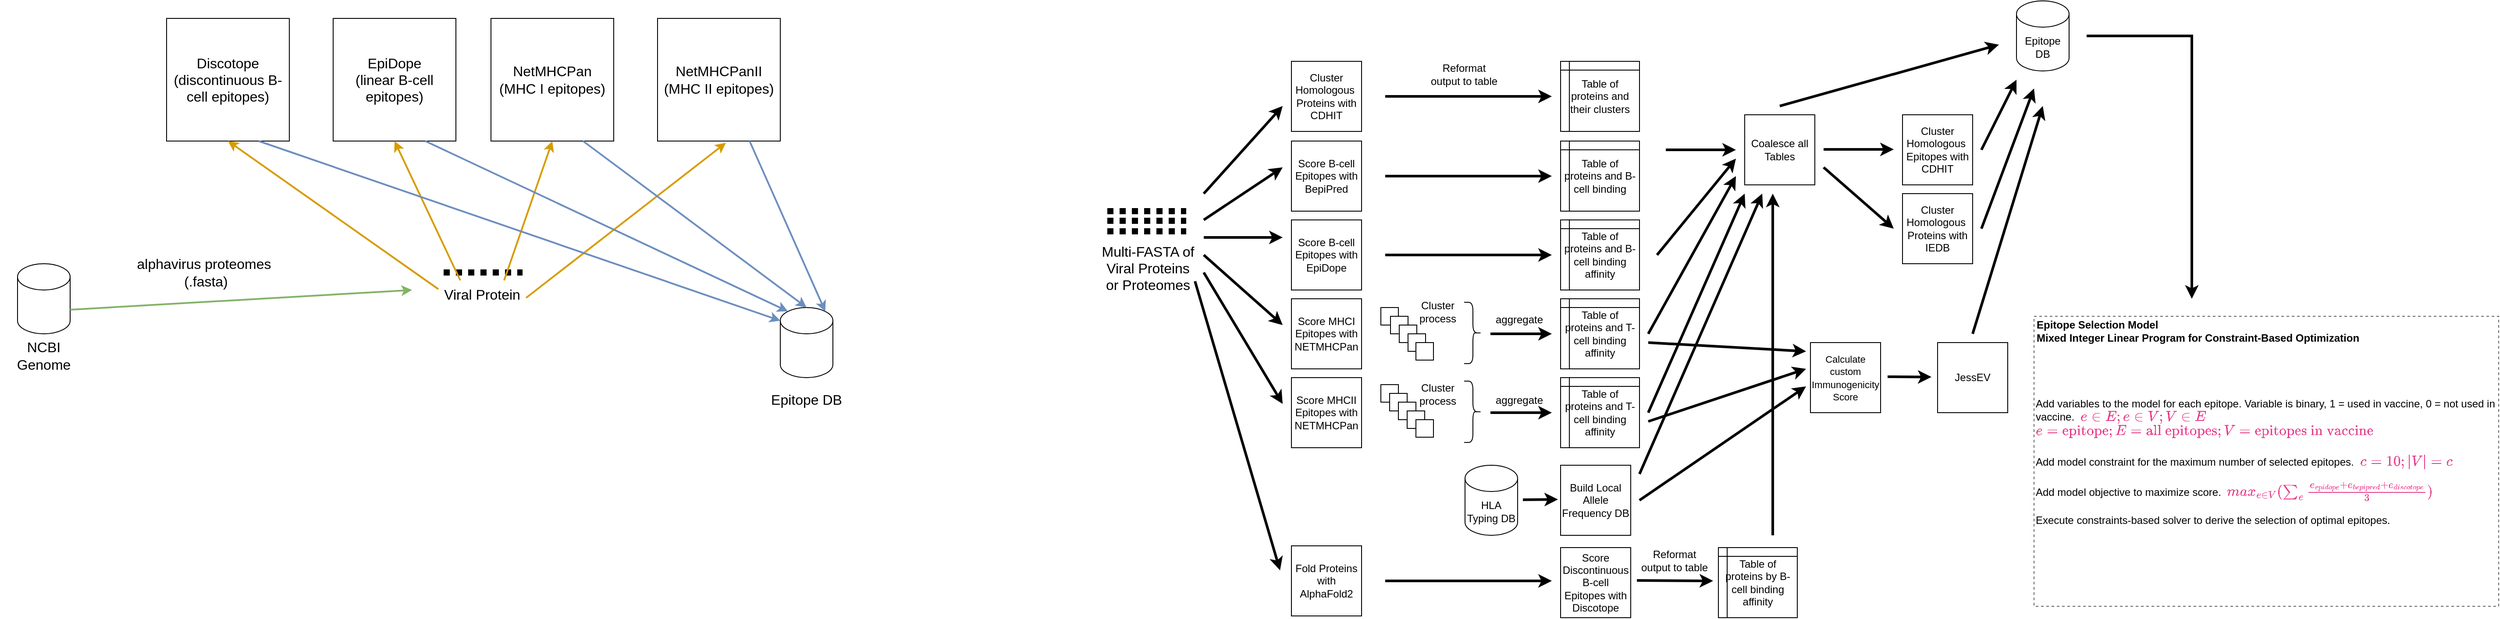 <mxfile version="20.3.7" type="device"><diagram id="m3ReYj25WwglXKBBu0vJ" name="Page-1"><mxGraphModel dx="1595" dy="814" grid="1" gridSize="10" guides="1" tooltips="1" connect="1" arrows="1" fold="1" page="1" pageScale="1" pageWidth="850" pageHeight="1100" math="1" shadow="0"><root><mxCell id="0"/><mxCell id="1" parent="0"/><mxCell id="ohq7_3i0Pk2bYMf_mqVB-1" value="" style="endArrow=none;dashed=1;html=1;dashPattern=1 1;strokeWidth=7;rounded=0;" parent="1" edge="1"><mxGeometry width="50" height="50" relative="1" as="geometry"><mxPoint x="566" y="380" as="sourcePoint"/><mxPoint x="656" y="380" as="targetPoint"/></mxGeometry></mxCell><mxCell id="ohq7_3i0Pk2bYMf_mqVB-3" value="&lt;font style=&quot;font-size: 16px;&quot;&gt;Viral Protein&lt;/font&gt;" style="text;whiteSpace=wrap;html=1;align=center;" parent="1" vertex="1"><mxGeometry x="560" y="389" width="100" height="40" as="geometry"/></mxCell><mxCell id="ohq7_3i0Pk2bYMf_mqVB-4" value="Discotope&lt;br&gt;(discontinuous B-cell epitopes)" style="whiteSpace=wrap;html=1;aspect=fixed;fontSize=16;" parent="1" vertex="1"><mxGeometry x="250" y="90" width="140" height="140" as="geometry"/></mxCell><mxCell id="ohq7_3i0Pk2bYMf_mqVB-5" value="EpiDope&lt;br&gt;(linear B-cell epitopes)" style="whiteSpace=wrap;html=1;aspect=fixed;fontSize=16;" parent="1" vertex="1"><mxGeometry x="440" y="90" width="140" height="140" as="geometry"/></mxCell><mxCell id="ohq7_3i0Pk2bYMf_mqVB-6" value="NetMHCPan&lt;br&gt;(MHC I epitopes)" style="whiteSpace=wrap;html=1;aspect=fixed;fontSize=16;" parent="1" vertex="1"><mxGeometry x="620" y="90" width="140" height="140" as="geometry"/></mxCell><mxCell id="ohq7_3i0Pk2bYMf_mqVB-7" value="NetMHCPanII&lt;br&gt;(MHC II epitopes)" style="whiteSpace=wrap;html=1;aspect=fixed;fontSize=16;" parent="1" vertex="1"><mxGeometry x="810" y="90" width="140" height="140" as="geometry"/></mxCell><mxCell id="ohq7_3i0Pk2bYMf_mqVB-8" value="" style="endArrow=classic;html=1;rounded=0;fontSize=16;strokeWidth=2;fillColor=#ffe6cc;strokeColor=#d79b00;entryX=0.5;entryY=1;entryDx=0;entryDy=0;exitX=0;exitY=0.25;exitDx=0;exitDy=0;" parent="1" source="ohq7_3i0Pk2bYMf_mqVB-3" target="ohq7_3i0Pk2bYMf_mqVB-4" edge="1"><mxGeometry width="50" height="50" relative="1" as="geometry"><mxPoint x="200" y="260" as="sourcePoint"/><mxPoint x="450" y="350" as="targetPoint"/></mxGeometry></mxCell><mxCell id="ohq7_3i0Pk2bYMf_mqVB-9" value="" style="endArrow=classic;html=1;rounded=0;fontSize=16;strokeWidth=2;fillColor=#ffe6cc;strokeColor=#d79b00;entryX=0.557;entryY=1.014;entryDx=0;entryDy=0;exitX=1;exitY=0.5;exitDx=0;exitDy=0;entryPerimeter=0;" parent="1" source="ohq7_3i0Pk2bYMf_mqVB-3" target="ohq7_3i0Pk2bYMf_mqVB-7" edge="1"><mxGeometry width="50" height="50" relative="1" as="geometry"><mxPoint x="570" y="409" as="sourcePoint"/><mxPoint x="330" y="240" as="targetPoint"/></mxGeometry></mxCell><mxCell id="ohq7_3i0Pk2bYMf_mqVB-10" value="" style="endArrow=classic;html=1;rounded=0;fontSize=16;strokeWidth=2;fillColor=#ffe6cc;strokeColor=#d79b00;entryX=0.5;entryY=1;entryDx=0;entryDy=0;exitX=0.25;exitY=0;exitDx=0;exitDy=0;" parent="1" source="ohq7_3i0Pk2bYMf_mqVB-3" target="ohq7_3i0Pk2bYMf_mqVB-5" edge="1"><mxGeometry width="50" height="50" relative="1" as="geometry"><mxPoint x="580" y="419" as="sourcePoint"/><mxPoint x="340" y="250" as="targetPoint"/></mxGeometry></mxCell><mxCell id="ohq7_3i0Pk2bYMf_mqVB-11" value="" style="endArrow=classic;html=1;rounded=0;fontSize=16;strokeWidth=2;fillColor=#ffe6cc;strokeColor=#d79b00;entryX=0.5;entryY=1;entryDx=0;entryDy=0;exitX=0.75;exitY=0;exitDx=0;exitDy=0;" parent="1" source="ohq7_3i0Pk2bYMf_mqVB-3" target="ohq7_3i0Pk2bYMf_mqVB-6" edge="1"><mxGeometry width="50" height="50" relative="1" as="geometry"><mxPoint x="590" y="429" as="sourcePoint"/><mxPoint x="350" y="260" as="targetPoint"/></mxGeometry></mxCell><mxCell id="ohq7_3i0Pk2bYMf_mqVB-14" value="" style="group" parent="1" vertex="1" connectable="0"><mxGeometry x="930" y="420" width="100" height="120" as="geometry"/></mxCell><mxCell id="ohq7_3i0Pk2bYMf_mqVB-12" value="" style="shape=cylinder3;whiteSpace=wrap;html=1;boundedLbl=1;backgroundOutline=1;size=15;fontSize=16;" parent="ohq7_3i0Pk2bYMf_mqVB-14" vertex="1"><mxGeometry x="20" width="60" height="80" as="geometry"/></mxCell><mxCell id="ohq7_3i0Pk2bYMf_mqVB-13" value="Epitope DB" style="text;html=1;strokeColor=none;fillColor=none;align=center;verticalAlign=middle;whiteSpace=wrap;rounded=0;fontSize=16;" parent="ohq7_3i0Pk2bYMf_mqVB-14" vertex="1"><mxGeometry y="90" width="100" height="30" as="geometry"/></mxCell><mxCell id="ohq7_3i0Pk2bYMf_mqVB-15" value="" style="endArrow=classic;html=1;rounded=0;fontSize=16;strokeWidth=2;fillColor=#dae8fc;strokeColor=#6c8ebf;entryX=0.855;entryY=0;entryDx=0;entryDy=4.35;exitX=0.75;exitY=1;exitDx=0;exitDy=0;entryPerimeter=0;" parent="1" source="ohq7_3i0Pk2bYMf_mqVB-7" target="ohq7_3i0Pk2bYMf_mqVB-12" edge="1"><mxGeometry width="50" height="50" relative="1" as="geometry"><mxPoint x="670" y="419" as="sourcePoint"/><mxPoint x="897.98" y="241.96" as="targetPoint"/></mxGeometry></mxCell><mxCell id="ohq7_3i0Pk2bYMf_mqVB-16" value="" style="endArrow=classic;html=1;rounded=0;fontSize=16;strokeWidth=2;fillColor=#dae8fc;strokeColor=#6c8ebf;entryX=0.5;entryY=0;entryDx=0;entryDy=0;exitX=0.75;exitY=1;exitDx=0;exitDy=0;entryPerimeter=0;" parent="1" source="ohq7_3i0Pk2bYMf_mqVB-6" target="ohq7_3i0Pk2bYMf_mqVB-12" edge="1"><mxGeometry width="50" height="50" relative="1" as="geometry"><mxPoint x="925" y="240" as="sourcePoint"/><mxPoint x="960" y="457.5" as="targetPoint"/></mxGeometry></mxCell><mxCell id="ohq7_3i0Pk2bYMf_mqVB-17" value="" style="endArrow=classic;html=1;rounded=0;fontSize=16;strokeWidth=2;fillColor=#dae8fc;strokeColor=#6c8ebf;entryX=0.145;entryY=0;entryDx=0;entryDy=4.35;exitX=0.75;exitY=1;exitDx=0;exitDy=0;entryPerimeter=0;" parent="1" source="ohq7_3i0Pk2bYMf_mqVB-5" target="ohq7_3i0Pk2bYMf_mqVB-12" edge="1"><mxGeometry width="50" height="50" relative="1" as="geometry"><mxPoint x="735" y="240" as="sourcePoint"/><mxPoint x="990" y="430" as="targetPoint"/></mxGeometry></mxCell><mxCell id="ohq7_3i0Pk2bYMf_mqVB-18" value="" style="endArrow=classic;html=1;rounded=0;fontSize=16;strokeWidth=2;fillColor=#dae8fc;strokeColor=#6c8ebf;entryX=0;entryY=0;entryDx=0;entryDy=15;exitX=0.75;exitY=1;exitDx=0;exitDy=0;entryPerimeter=0;" parent="1" source="ohq7_3i0Pk2bYMf_mqVB-4" target="ohq7_3i0Pk2bYMf_mqVB-12" edge="1"><mxGeometry width="50" height="50" relative="1" as="geometry"><mxPoint x="745" y="250" as="sourcePoint"/><mxPoint x="1000" y="440" as="targetPoint"/></mxGeometry></mxCell><mxCell id="ohq7_3i0Pk2bYMf_mqVB-20" value="" style="group" parent="1" vertex="1" connectable="0"><mxGeometry x="60" y="370" width="100" height="120" as="geometry"/></mxCell><mxCell id="ohq7_3i0Pk2bYMf_mqVB-21" value="" style="shape=cylinder3;whiteSpace=wrap;html=1;boundedLbl=1;backgroundOutline=1;size=15;fontSize=16;" parent="ohq7_3i0Pk2bYMf_mqVB-20" vertex="1"><mxGeometry x="20" width="60" height="80" as="geometry"/></mxCell><mxCell id="ohq7_3i0Pk2bYMf_mqVB-22" value="NCBI Genome" style="text;html=1;strokeColor=none;fillColor=none;align=center;verticalAlign=middle;whiteSpace=wrap;rounded=0;fontSize=16;" parent="ohq7_3i0Pk2bYMf_mqVB-20" vertex="1"><mxGeometry y="90" width="100" height="30" as="geometry"/></mxCell><mxCell id="ohq7_3i0Pk2bYMf_mqVB-23" value="" style="endArrow=classic;html=1;rounded=0;fontSize=16;strokeWidth=2;fillColor=#d5e8d4;strokeColor=#82b366;exitX=1;exitY=0;exitDx=0;exitDy=52.5;exitPerimeter=0;" parent="1" source="ohq7_3i0Pk2bYMf_mqVB-21" edge="1"><mxGeometry width="50" height="50" relative="1" as="geometry"><mxPoint x="570" y="409" as="sourcePoint"/><mxPoint x="530" y="400" as="targetPoint"/></mxGeometry></mxCell><mxCell id="ohq7_3i0Pk2bYMf_mqVB-24" value="alphavirus proteomes&amp;nbsp;&lt;br&gt;(.fasta)" style="text;html=1;strokeColor=none;fillColor=none;align=center;verticalAlign=middle;whiteSpace=wrap;rounded=0;fontSize=16;" parent="1" vertex="1"><mxGeometry x="210" y="360" width="170" height="40" as="geometry"/></mxCell><mxCell id="u0Q38jiCl86wMqjWvjI0-1" value="" style="endArrow=none;dashed=1;html=1;dashPattern=1 1;strokeWidth=7;rounded=0;" parent="1" edge="1"><mxGeometry width="50" height="50" relative="1" as="geometry"><mxPoint x="1323" y="310" as="sourcePoint"/><mxPoint x="1413" y="310" as="targetPoint"/></mxGeometry></mxCell><mxCell id="u0Q38jiCl86wMqjWvjI0-2" value="" style="endArrow=none;dashed=1;html=1;dashPattern=1 1;strokeWidth=7;rounded=0;" parent="1" edge="1"><mxGeometry width="50" height="50" relative="1" as="geometry"><mxPoint x="1323" y="321" as="sourcePoint"/><mxPoint x="1413" y="321" as="targetPoint"/></mxGeometry></mxCell><mxCell id="u0Q38jiCl86wMqjWvjI0-3" value="" style="endArrow=none;dashed=1;html=1;dashPattern=1 1;strokeWidth=7;rounded=0;" parent="1" edge="1"><mxGeometry width="50" height="50" relative="1" as="geometry"><mxPoint x="1323" y="333" as="sourcePoint"/><mxPoint x="1413" y="333" as="targetPoint"/></mxGeometry></mxCell><mxCell id="u0Q38jiCl86wMqjWvjI0-4" value="&lt;font style=&quot;font-size: 16px;&quot;&gt;Multi-FASTA of&lt;br&gt;Viral Proteins or Proteomes&lt;/font&gt;" style="text;whiteSpace=wrap;html=1;align=center;" parent="1" vertex="1"><mxGeometry x="1315" y="340" width="109" height="40" as="geometry"/></mxCell><mxCell id="u0Q38jiCl86wMqjWvjI0-5" value="" style="endArrow=classic;html=1;rounded=0;strokeWidth=3;" parent="1" edge="1"><mxGeometry width="50" height="50" relative="1" as="geometry"><mxPoint x="1433" y="320" as="sourcePoint"/><mxPoint x="1523" y="260" as="targetPoint"/></mxGeometry></mxCell><mxCell id="u0Q38jiCl86wMqjWvjI0-6" value="Cluster Homologous&amp;nbsp; Proteins with CDHIT" style="whiteSpace=wrap;html=1;aspect=fixed;" parent="1" vertex="1"><mxGeometry x="1533" y="139" width="80" height="80" as="geometry"/></mxCell><mxCell id="u0Q38jiCl86wMqjWvjI0-7" value="" style="endArrow=classic;html=1;rounded=0;strokeWidth=3;" parent="1" edge="1"><mxGeometry width="50" height="50" relative="1" as="geometry"><mxPoint x="1640" y="179" as="sourcePoint"/><mxPoint x="1830" y="179" as="targetPoint"/></mxGeometry></mxCell><mxCell id="u0Q38jiCl86wMqjWvjI0-9" value="Table of proteins and their clusters" style="shape=internalStorage;whiteSpace=wrap;html=1;backgroundOutline=1;dx=10;dy=10;" parent="1" vertex="1"><mxGeometry x="1840" y="139" width="90" height="80" as="geometry"/></mxCell><mxCell id="u0Q38jiCl86wMqjWvjI0-10" value="" style="endArrow=classic;html=1;rounded=0;strokeWidth=3;" parent="1" edge="1"><mxGeometry width="50" height="50" relative="1" as="geometry"><mxPoint x="1433" y="340" as="sourcePoint"/><mxPoint x="1523" y="340" as="targetPoint"/></mxGeometry></mxCell><mxCell id="u0Q38jiCl86wMqjWvjI0-11" value="Score B-cell Epitopes with EpiDope" style="whiteSpace=wrap;html=1;aspect=fixed;" parent="1" vertex="1"><mxGeometry x="1533" y="320" width="80" height="80" as="geometry"/></mxCell><mxCell id="u0Q38jiCl86wMqjWvjI0-12" value="Score MHCI Epitopes with NETMHCPan" style="whiteSpace=wrap;html=1;aspect=fixed;" parent="1" vertex="1"><mxGeometry x="1533" y="410" width="80" height="80" as="geometry"/></mxCell><mxCell id="u0Q38jiCl86wMqjWvjI0-13" value="" style="endArrow=classic;html=1;rounded=0;strokeWidth=3;" parent="1" edge="1"><mxGeometry width="50" height="50" relative="1" as="geometry"><mxPoint x="1433" y="360" as="sourcePoint"/><mxPoint x="1523" y="440" as="targetPoint"/></mxGeometry></mxCell><mxCell id="u0Q38jiCl86wMqjWvjI0-14" value="" style="endArrow=classic;html=1;rounded=0;strokeWidth=3;" parent="1" edge="1"><mxGeometry width="50" height="50" relative="1" as="geometry"><mxPoint x="1640" y="360" as="sourcePoint"/><mxPoint x="1830" y="360" as="targetPoint"/></mxGeometry></mxCell><mxCell id="u0Q38jiCl86wMqjWvjI0-15" value="Table of proteins and B-cell binding affinity" style="shape=internalStorage;whiteSpace=wrap;html=1;backgroundOutline=1;dx=10;dy=10;" parent="1" vertex="1"><mxGeometry x="1840" y="320" width="90" height="80" as="geometry"/></mxCell><mxCell id="u0Q38jiCl86wMqjWvjI0-16" value="" style="endArrow=classic;html=1;rounded=0;strokeWidth=3;" parent="1" edge="1"><mxGeometry width="50" height="50" relative="1" as="geometry"><mxPoint x="1760" y="450" as="sourcePoint"/><mxPoint x="1830" y="450" as="targetPoint"/></mxGeometry></mxCell><mxCell id="u0Q38jiCl86wMqjWvjI0-17" value="Table of proteins and T-cell binding affinity" style="shape=internalStorage;whiteSpace=wrap;html=1;backgroundOutline=1;dx=10;dy=10;" parent="1" vertex="1"><mxGeometry x="1840" y="410" width="90" height="80" as="geometry"/></mxCell><mxCell id="u0Q38jiCl86wMqjWvjI0-18" value="Fold Proteins with AlphaFold2" style="whiteSpace=wrap;html=1;aspect=fixed;strokeColor=#000000;" parent="1" vertex="1"><mxGeometry x="1533" y="692" width="80" height="80" as="geometry"/></mxCell><mxCell id="u0Q38jiCl86wMqjWvjI0-19" value="" style="endArrow=classic;html=1;rounded=0;strokeWidth=3;strokeColor=#000000;" parent="1" edge="1"><mxGeometry width="50" height="50" relative="1" as="geometry"><mxPoint x="1640" y="732" as="sourcePoint"/><mxPoint x="1830" y="732" as="targetPoint"/></mxGeometry></mxCell><mxCell id="u0Q38jiCl86wMqjWvjI0-22" value="" style="endArrow=classic;html=1;rounded=0;strokeColor=#000000;strokeWidth=3;" parent="1" edge="1"><mxGeometry width="50" height="50" relative="1" as="geometry"><mxPoint x="1960" y="240" as="sourcePoint"/><mxPoint x="2040" y="240" as="targetPoint"/></mxGeometry></mxCell><mxCell id="u0Q38jiCl86wMqjWvjI0-24" value="" style="endArrow=classic;html=1;rounded=0;strokeColor=#000000;strokeWidth=3;" parent="1" edge="1"><mxGeometry width="50" height="50" relative="1" as="geometry"><mxPoint x="1950" y="360" as="sourcePoint"/><mxPoint x="2040" y="250" as="targetPoint"/></mxGeometry></mxCell><mxCell id="u0Q38jiCl86wMqjWvjI0-25" value="" style="endArrow=classic;html=1;rounded=0;strokeColor=#000000;strokeWidth=3;" parent="1" edge="1"><mxGeometry width="50" height="50" relative="1" as="geometry"><mxPoint x="1940" y="450" as="sourcePoint"/><mxPoint x="2040" y="270" as="targetPoint"/></mxGeometry></mxCell><mxCell id="u0Q38jiCl86wMqjWvjI0-33" value="Score MHCII Epitopes with NETMHCPan" style="whiteSpace=wrap;html=1;aspect=fixed;" parent="1" vertex="1"><mxGeometry x="1533" y="500" width="80" height="80" as="geometry"/></mxCell><mxCell id="u0Q38jiCl86wMqjWvjI0-34" value="" style="endArrow=classic;html=1;rounded=0;strokeWidth=3;" parent="1" edge="1"><mxGeometry width="50" height="50" relative="1" as="geometry"><mxPoint x="1760" y="540" as="sourcePoint"/><mxPoint x="1830" y="540" as="targetPoint"/></mxGeometry></mxCell><mxCell id="u0Q38jiCl86wMqjWvjI0-35" value="Table of proteins and T-cell binding affinity" style="shape=internalStorage;whiteSpace=wrap;html=1;backgroundOutline=1;dx=10;dy=10;" parent="1" vertex="1"><mxGeometry x="1840" y="500" width="90" height="80" as="geometry"/></mxCell><mxCell id="u0Q38jiCl86wMqjWvjI0-36" value="" style="endArrow=classic;html=1;rounded=0;strokeWidth=3;" parent="1" edge="1"><mxGeometry width="50" height="50" relative="1" as="geometry"><mxPoint x="1433" y="380" as="sourcePoint"/><mxPoint x="1523" y="530" as="targetPoint"/></mxGeometry></mxCell><mxCell id="u0Q38jiCl86wMqjWvjI0-37" value="" style="endArrow=classic;html=1;rounded=0;strokeWidth=3;" parent="1" edge="1"><mxGeometry width="50" height="50" relative="1" as="geometry"><mxPoint x="1940" y="540" as="sourcePoint"/><mxPoint x="2050" y="290" as="targetPoint"/></mxGeometry></mxCell><mxCell id="QwiavxGja0DtfgMz0l-t-1" value="Reformat output to table" style="text;html=1;strokeColor=none;fillColor=none;align=center;verticalAlign=middle;whiteSpace=wrap;rounded=0;" parent="1" vertex="1"><mxGeometry x="1690" y="139" width="80" height="30" as="geometry"/></mxCell><mxCell id="QwiavxGja0DtfgMz0l-t-2" value="Score B-cell Epitopes with BepiPred" style="whiteSpace=wrap;html=1;aspect=fixed;" parent="1" vertex="1"><mxGeometry x="1533" y="230" width="80" height="80" as="geometry"/></mxCell><mxCell id="QwiavxGja0DtfgMz0l-t-3" value="" style="endArrow=classic;html=1;rounded=0;strokeWidth=3;" parent="1" edge="1"><mxGeometry width="50" height="50" relative="1" as="geometry"><mxPoint x="1640" y="270" as="sourcePoint"/><mxPoint x="1830" y="270" as="targetPoint"/></mxGeometry></mxCell><mxCell id="QwiavxGja0DtfgMz0l-t-4" value="Table of proteins and B-cell binding" style="shape=internalStorage;whiteSpace=wrap;html=1;backgroundOutline=1;dx=10;dy=10;" parent="1" vertex="1"><mxGeometry x="1840" y="230" width="90" height="80" as="geometry"/></mxCell><mxCell id="QwiavxGja0DtfgMz0l-t-6" value="" style="endArrow=classic;html=1;rounded=0;strokeWidth=3;" parent="1" edge="1"><mxGeometry width="50" height="50" relative="1" as="geometry"><mxPoint x="1433" y="290" as="sourcePoint"/><mxPoint x="1523" y="190" as="targetPoint"/></mxGeometry></mxCell><mxCell id="QwiavxGja0DtfgMz0l-t-7" value="" style="endArrow=classic;html=1;rounded=0;strokeWidth=3;" parent="1" edge="1"><mxGeometry width="50" height="50" relative="1" as="geometry"><mxPoint x="1423" y="390" as="sourcePoint"/><mxPoint x="1520" y="720" as="targetPoint"/></mxGeometry></mxCell><mxCell id="QwiavxGja0DtfgMz0l-t-8" value="Table of proteins by B-cell binding affinity" style="shape=internalStorage;whiteSpace=wrap;html=1;backgroundOutline=1;dx=10;dy=10;strokeColor=#000000;" parent="1" vertex="1"><mxGeometry x="2020" y="694" width="90" height="80" as="geometry"/></mxCell><mxCell id="QwiavxGja0DtfgMz0l-t-9" value="Score Discontinuous B-cell Epitopes with Discotope" style="whiteSpace=wrap;html=1;aspect=fixed;strokeColor=#000000;" parent="1" vertex="1"><mxGeometry x="1840" y="694" width="80" height="80" as="geometry"/></mxCell><mxCell id="QwiavxGja0DtfgMz0l-t-10" value="" style="endArrow=classic;html=1;rounded=0;strokeWidth=3;strokeColor=#000000;" parent="1" edge="1"><mxGeometry width="50" height="50" relative="1" as="geometry"><mxPoint x="1927" y="731.52" as="sourcePoint"/><mxPoint x="2014" y="732" as="targetPoint"/></mxGeometry></mxCell><mxCell id="QwiavxGja0DtfgMz0l-t-13" value="Reformat output to table" style="text;html=1;strokeColor=none;fillColor=none;align=center;verticalAlign=middle;whiteSpace=wrap;rounded=0;" parent="1" vertex="1"><mxGeometry x="1930" y="694" width="80" height="30" as="geometry"/></mxCell><mxCell id="QwiavxGja0DtfgMz0l-t-14" value="" style="endArrow=classic;html=1;rounded=0;strokeWidth=3;" parent="1" edge="1"><mxGeometry width="50" height="50" relative="1" as="geometry"><mxPoint x="2082" y="680" as="sourcePoint"/><mxPoint x="2082" y="290" as="targetPoint"/></mxGeometry></mxCell><mxCell id="QwiavxGja0DtfgMz0l-t-15" value="Cluster Homologous&amp;nbsp; Epitopes with CDHIT" style="whiteSpace=wrap;html=1;aspect=fixed;" parent="1" vertex="1"><mxGeometry x="2230" y="200" width="80" height="80" as="geometry"/></mxCell><mxCell id="QwiavxGja0DtfgMz0l-t-17" value="Coalesce all Tables" style="whiteSpace=wrap;html=1;aspect=fixed;" parent="1" vertex="1"><mxGeometry x="2050" y="200" width="80" height="80" as="geometry"/></mxCell><mxCell id="QwiavxGja0DtfgMz0l-t-18" value="" style="endArrow=classic;html=1;rounded=0;strokeColor=#000000;strokeWidth=3;" parent="1" edge="1"><mxGeometry width="50" height="50" relative="1" as="geometry"><mxPoint x="2140" y="239.52" as="sourcePoint"/><mxPoint x="2220" y="239.52" as="targetPoint"/></mxGeometry></mxCell><mxCell id="QwiavxGja0DtfgMz0l-t-19" value="Cluster Homologous&amp;nbsp; Proteins with IEDB" style="whiteSpace=wrap;html=1;aspect=fixed;" parent="1" vertex="1"><mxGeometry x="2230" y="290" width="80" height="80" as="geometry"/></mxCell><mxCell id="QwiavxGja0DtfgMz0l-t-20" value="" style="endArrow=classic;html=1;rounded=0;strokeColor=#000000;strokeWidth=3;" parent="1" edge="1"><mxGeometry width="50" height="50" relative="1" as="geometry"><mxPoint x="2140" y="260" as="sourcePoint"/><mxPoint x="2220" y="330" as="targetPoint"/></mxGeometry></mxCell><mxCell id="QwiavxGja0DtfgMz0l-t-21" value="Epitope DB" style="shape=cylinder3;whiteSpace=wrap;html=1;boundedLbl=1;backgroundOutline=1;size=15;strokeColor=#000000;" parent="1" vertex="1"><mxGeometry x="2360" y="70" width="60" height="80" as="geometry"/></mxCell><mxCell id="QwiavxGja0DtfgMz0l-t-22" value="" style="endArrow=classic;html=1;rounded=0;strokeColor=#000000;strokeWidth=3;" parent="1" edge="1"><mxGeometry width="50" height="50" relative="1" as="geometry"><mxPoint x="2090" y="190" as="sourcePoint"/><mxPoint x="2340" y="120" as="targetPoint"/></mxGeometry></mxCell><mxCell id="QwiavxGja0DtfgMz0l-t-23" value="" style="endArrow=classic;html=1;rounded=0;strokeColor=#000000;strokeWidth=3;" parent="1" edge="1"><mxGeometry width="50" height="50" relative="1" as="geometry"><mxPoint x="2320" y="240" as="sourcePoint"/><mxPoint x="2360" y="160" as="targetPoint"/></mxGeometry></mxCell><mxCell id="QwiavxGja0DtfgMz0l-t-24" value="" style="endArrow=classic;html=1;rounded=0;strokeColor=#000000;strokeWidth=3;" parent="1" edge="1"><mxGeometry width="50" height="50" relative="1" as="geometry"><mxPoint x="2320" y="330" as="sourcePoint"/><mxPoint x="2380" y="170" as="targetPoint"/></mxGeometry></mxCell><mxCell id="QwiavxGja0DtfgMz0l-t-25" value="" style="endArrow=classic;html=1;rounded=0;strokeColor=#000000;strokeWidth=3;" parent="1" edge="1"><mxGeometry width="50" height="50" relative="1" as="geometry"><mxPoint x="2440" y="110" as="sourcePoint"/><mxPoint x="2560" y="410" as="targetPoint"/><Array as="points"><mxPoint x="2560" y="110"/></Array></mxGeometry></mxCell><mxCell id="P1MxzuT0Eio8XQVhtDc_-11" value="" style="group" parent="1" vertex="1" connectable="0"><mxGeometry x="1635" y="420" width="60" height="60" as="geometry"/></mxCell><mxCell id="P1MxzuT0Eio8XQVhtDc_-5" value="" style="whiteSpace=wrap;html=1;aspect=fixed;" parent="P1MxzuT0Eio8XQVhtDc_-11" vertex="1"><mxGeometry width="20" height="20" as="geometry"/></mxCell><mxCell id="P1MxzuT0Eio8XQVhtDc_-6" value="" style="whiteSpace=wrap;html=1;aspect=fixed;" parent="P1MxzuT0Eio8XQVhtDc_-11" vertex="1"><mxGeometry x="11" y="10" width="20" height="20" as="geometry"/></mxCell><mxCell id="P1MxzuT0Eio8XQVhtDc_-7" value="" style="whiteSpace=wrap;html=1;aspect=fixed;" parent="P1MxzuT0Eio8XQVhtDc_-11" vertex="1"><mxGeometry x="21" y="20" width="20" height="20" as="geometry"/></mxCell><mxCell id="P1MxzuT0Eio8XQVhtDc_-8" value="" style="whiteSpace=wrap;html=1;aspect=fixed;" parent="P1MxzuT0Eio8XQVhtDc_-11" vertex="1"><mxGeometry x="31" y="30" width="20" height="20" as="geometry"/></mxCell><mxCell id="P1MxzuT0Eio8XQVhtDc_-9" value="" style="whiteSpace=wrap;html=1;aspect=fixed;" parent="P1MxzuT0Eio8XQVhtDc_-11" vertex="1"><mxGeometry x="40" y="40" width="20" height="20" as="geometry"/></mxCell><mxCell id="P1MxzuT0Eio8XQVhtDc_-12" value="" style="group" parent="1" vertex="1" connectable="0"><mxGeometry x="1635" y="508" width="60" height="60" as="geometry"/></mxCell><mxCell id="P1MxzuT0Eio8XQVhtDc_-13" value="" style="whiteSpace=wrap;html=1;aspect=fixed;" parent="P1MxzuT0Eio8XQVhtDc_-12" vertex="1"><mxGeometry width="20" height="20" as="geometry"/></mxCell><mxCell id="P1MxzuT0Eio8XQVhtDc_-14" value="" style="whiteSpace=wrap;html=1;aspect=fixed;" parent="P1MxzuT0Eio8XQVhtDc_-12" vertex="1"><mxGeometry x="10" y="10" width="20" height="20" as="geometry"/></mxCell><mxCell id="P1MxzuT0Eio8XQVhtDc_-15" value="" style="whiteSpace=wrap;html=1;aspect=fixed;" parent="P1MxzuT0Eio8XQVhtDc_-12" vertex="1"><mxGeometry x="20" y="20" width="20" height="20" as="geometry"/></mxCell><mxCell id="P1MxzuT0Eio8XQVhtDc_-16" value="" style="whiteSpace=wrap;html=1;aspect=fixed;" parent="P1MxzuT0Eio8XQVhtDc_-12" vertex="1"><mxGeometry x="30" y="30" width="20" height="20" as="geometry"/></mxCell><mxCell id="P1MxzuT0Eio8XQVhtDc_-17" value="" style="whiteSpace=wrap;html=1;aspect=fixed;" parent="P1MxzuT0Eio8XQVhtDc_-12" vertex="1"><mxGeometry x="40" y="40" width="20" height="20" as="geometry"/></mxCell><mxCell id="P1MxzuT0Eio8XQVhtDc_-18" value="Cluster process" style="text;html=1;strokeColor=none;fillColor=none;align=center;verticalAlign=middle;whiteSpace=wrap;rounded=0;" parent="1" vertex="1"><mxGeometry x="1670" y="410" width="60" height="30" as="geometry"/></mxCell><mxCell id="P1MxzuT0Eio8XQVhtDc_-19" value="Cluster process" style="text;html=1;strokeColor=none;fillColor=none;align=center;verticalAlign=middle;whiteSpace=wrap;rounded=0;" parent="1" vertex="1"><mxGeometry x="1670" y="504" width="60" height="30" as="geometry"/></mxCell><mxCell id="P1MxzuT0Eio8XQVhtDc_-20" value="" style="shape=curlyBracket;whiteSpace=wrap;html=1;rounded=1;flipH=1;" parent="1" vertex="1"><mxGeometry x="1730" y="414" width="20" height="70" as="geometry"/></mxCell><mxCell id="P1MxzuT0Eio8XQVhtDc_-21" value="" style="shape=curlyBracket;whiteSpace=wrap;html=1;rounded=1;flipH=1;" parent="1" vertex="1"><mxGeometry x="1730" y="504" width="20" height="70" as="geometry"/></mxCell><mxCell id="P1MxzuT0Eio8XQVhtDc_-22" value="aggregate" style="text;html=1;strokeColor=none;fillColor=none;align=center;verticalAlign=middle;whiteSpace=wrap;rounded=0;" parent="1" vertex="1"><mxGeometry x="1763" y="419" width="60" height="30" as="geometry"/></mxCell><mxCell id="P1MxzuT0Eio8XQVhtDc_-23" value="aggregate" style="text;html=1;strokeColor=none;fillColor=none;align=center;verticalAlign=middle;whiteSpace=wrap;rounded=0;" parent="1" vertex="1"><mxGeometry x="1763" y="511" width="60" height="30" as="geometry"/></mxCell><mxCell id="P1MxzuT0Eio8XQVhtDc_-24" value="" style="group" parent="1" vertex="1" connectable="0"><mxGeometry x="2380" y="430" width="530" height="331" as="geometry"/></mxCell><mxCell id="u0Q38jiCl86wMqjWvjI0-40" value="&lt;div style=&quot;&quot;&gt;&lt;/div&gt;Add variables to the model for each epitope. Variable is binary, 1 = used in vaccine, 0 = not used in vaccine.&amp;nbsp;&amp;nbsp;&lt;span style=&quot;color: rgb(232, 62, 140); font-family: SFMono-Regular, Menlo, Monaco, Consolas, &amp;quot;Liberation Mono&amp;quot;, &amp;quot;Courier New&amp;quot;, monospace; font-size: 14px; background-color: rgb(255, 255, 255);&quot;&gt;\(e \in E ; e \in V ; V \in E \) &lt;br&gt;\(e = \text{epitope} ; E = \text{all epitopes} ; V = \text{epitopes in vaccine}\)&lt;/span&gt;&lt;br&gt;&lt;span style=&quot;color: rgb(232, 62, 140); font-family: SFMono-Regular, Menlo, Monaco, Consolas, &amp;quot;Liberation Mono&amp;quot;, &amp;quot;Courier New&amp;quot;, monospace; font-size: 14px; background-color: rgb(255, 255, 255);&quot;&gt;&lt;br&gt;&lt;/span&gt;Add model constraint for the maximum number of selected epitopes.&amp;nbsp;&amp;nbsp;&lt;span style=&quot;color: rgb(232, 62, 140); font-family: SFMono-Regular, Menlo, Monaco, Consolas, &amp;quot;Liberation Mono&amp;quot;, &amp;quot;Courier New&amp;quot;, monospace; font-size: 14px; background-color: rgb(255, 255, 255);&quot;&gt;\(c = 10 ; |V| = c\)&lt;/span&gt;&lt;span style=&quot;color: rgb(232, 62, 140); font-family: SFMono-Regular, Menlo, Monaco, Consolas, &amp;quot;Liberation Mono&amp;quot;, &amp;quot;Courier New&amp;quot;, monospace; font-size: 14px; background-color: rgb(255, 255, 255);&quot;&gt;&lt;br&gt;&lt;/span&gt;&lt;br&gt;Add model objective to maximize score.&amp;nbsp;&amp;nbsp;&lt;span style=&quot;color: rgb(232, 62, 140); font-family: SFMono-Regular, Menlo, Monaco, Consolas, &amp;quot;Liberation Mono&amp;quot;, &amp;quot;Courier New&amp;quot;, monospace; font-size: 14px; background-color: rgb(255, 255, 255);&quot;&gt;\( max_{e \in V} ( \sum_{e} \frac{e_{epidope} + e_{bepipred} + e_{discotope}}{3} ) \)&lt;/span&gt;&lt;br&gt;&lt;br&gt;Execute constraints-based solver to derive the selection of optimal epitopes." style="rounded=0;whiteSpace=wrap;html=1;dashed=1;strokeColor=#666666;align=left;" parent="P1MxzuT0Eio8XQVhtDc_-24" vertex="1"><mxGeometry width="530" height="331" as="geometry"/></mxCell><mxCell id="QwiavxGja0DtfgMz0l-t-26" value="&lt;b&gt;Epitope Selection Model&lt;br&gt;Mixed Integer Linear Program for Constraint-Based Optimization&lt;br&gt;&lt;/b&gt;" style="text;html=1;strokeColor=none;fillColor=none;align=left;verticalAlign=middle;whiteSpace=wrap;rounded=0;" parent="P1MxzuT0Eio8XQVhtDc_-24" vertex="1"><mxGeometry x="1" y="2" width="480" height="30" as="geometry"/></mxCell><mxCell id="P1MxzuT0Eio8XQVhtDc_-25" value="" style="endArrow=classic;html=1;rounded=0;strokeColor=#000000;strokeWidth=3;" parent="1" edge="1"><mxGeometry width="50" height="50" relative="1" as="geometry"><mxPoint x="1940" y="460" as="sourcePoint"/><mxPoint x="2120" y="470" as="targetPoint"/></mxGeometry></mxCell><mxCell id="P1MxzuT0Eio8XQVhtDc_-26" value="" style="endArrow=classic;html=1;rounded=0;strokeColor=#000000;strokeWidth=3;" parent="1" edge="1"><mxGeometry width="50" height="50" relative="1" as="geometry"><mxPoint x="1940" y="550" as="sourcePoint"/><mxPoint x="2120" y="490" as="targetPoint"/></mxGeometry></mxCell><mxCell id="P1MxzuT0Eio8XQVhtDc_-27" value="JessEV" style="whiteSpace=wrap;html=1;aspect=fixed;" parent="1" vertex="1"><mxGeometry x="2270" y="460" width="80" height="80" as="geometry"/></mxCell><mxCell id="P1MxzuT0Eio8XQVhtDc_-29" value="" style="endArrow=classic;html=1;rounded=0;strokeColor=#000000;strokeWidth=3;" parent="1" edge="1"><mxGeometry width="50" height="50" relative="1" as="geometry"><mxPoint x="2310" y="450" as="sourcePoint"/><mxPoint x="2390" y="190" as="targetPoint"/></mxGeometry></mxCell><mxCell id="3Ujo5_IOYw-vQcrIhs1M-1" value="Build Local Allele Frequency DB" style="whiteSpace=wrap;html=1;aspect=fixed;" vertex="1" parent="1"><mxGeometry x="1840" y="600" width="80" height="80" as="geometry"/></mxCell><mxCell id="3Ujo5_IOYw-vQcrIhs1M-2" value="HLA Typing DB" style="shape=cylinder3;whiteSpace=wrap;html=1;boundedLbl=1;backgroundOutline=1;size=15;strokeColor=#000000;" vertex="1" parent="1"><mxGeometry x="1731" y="600" width="60" height="80" as="geometry"/></mxCell><mxCell id="3Ujo5_IOYw-vQcrIhs1M-4" value="" style="endArrow=classic;html=1;rounded=0;strokeWidth=3;" edge="1" parent="1"><mxGeometry width="50" height="50" relative="1" as="geometry"><mxPoint x="1797" y="639.41" as="sourcePoint"/><mxPoint x="1837" y="639" as="targetPoint"/></mxGeometry></mxCell><mxCell id="3Ujo5_IOYw-vQcrIhs1M-5" value="" style="endArrow=classic;html=1;rounded=0;strokeWidth=3;" edge="1" parent="1"><mxGeometry width="50" height="50" relative="1" as="geometry"><mxPoint x="1930" y="640" as="sourcePoint"/><mxPoint x="2120" y="510" as="targetPoint"/></mxGeometry></mxCell><mxCell id="3Ujo5_IOYw-vQcrIhs1M-6" value="" style="endArrow=classic;html=1;rounded=0;strokeWidth=3;" edge="1" parent="1"><mxGeometry width="50" height="50" relative="1" as="geometry"><mxPoint x="1930" y="610.0" as="sourcePoint"/><mxPoint x="2070" y="290" as="targetPoint"/></mxGeometry></mxCell><mxCell id="3Ujo5_IOYw-vQcrIhs1M-7" value="&lt;font style=&quot;font-size: 11px;&quot;&gt;Calculate custom Immunogenicity Score&lt;/font&gt;" style="whiteSpace=wrap;html=1;aspect=fixed;" vertex="1" parent="1"><mxGeometry x="2125" y="460" width="80" height="80" as="geometry"/></mxCell><mxCell id="3Ujo5_IOYw-vQcrIhs1M-9" value="" style="endArrow=classic;html=1;rounded=0;strokeColor=#000000;strokeWidth=3;" edge="1" parent="1"><mxGeometry width="50" height="50" relative="1" as="geometry"><mxPoint x="2213" y="499" as="sourcePoint"/><mxPoint x="2263" y="499.31" as="targetPoint"/></mxGeometry></mxCell></root></mxGraphModel></diagram></mxfile>
